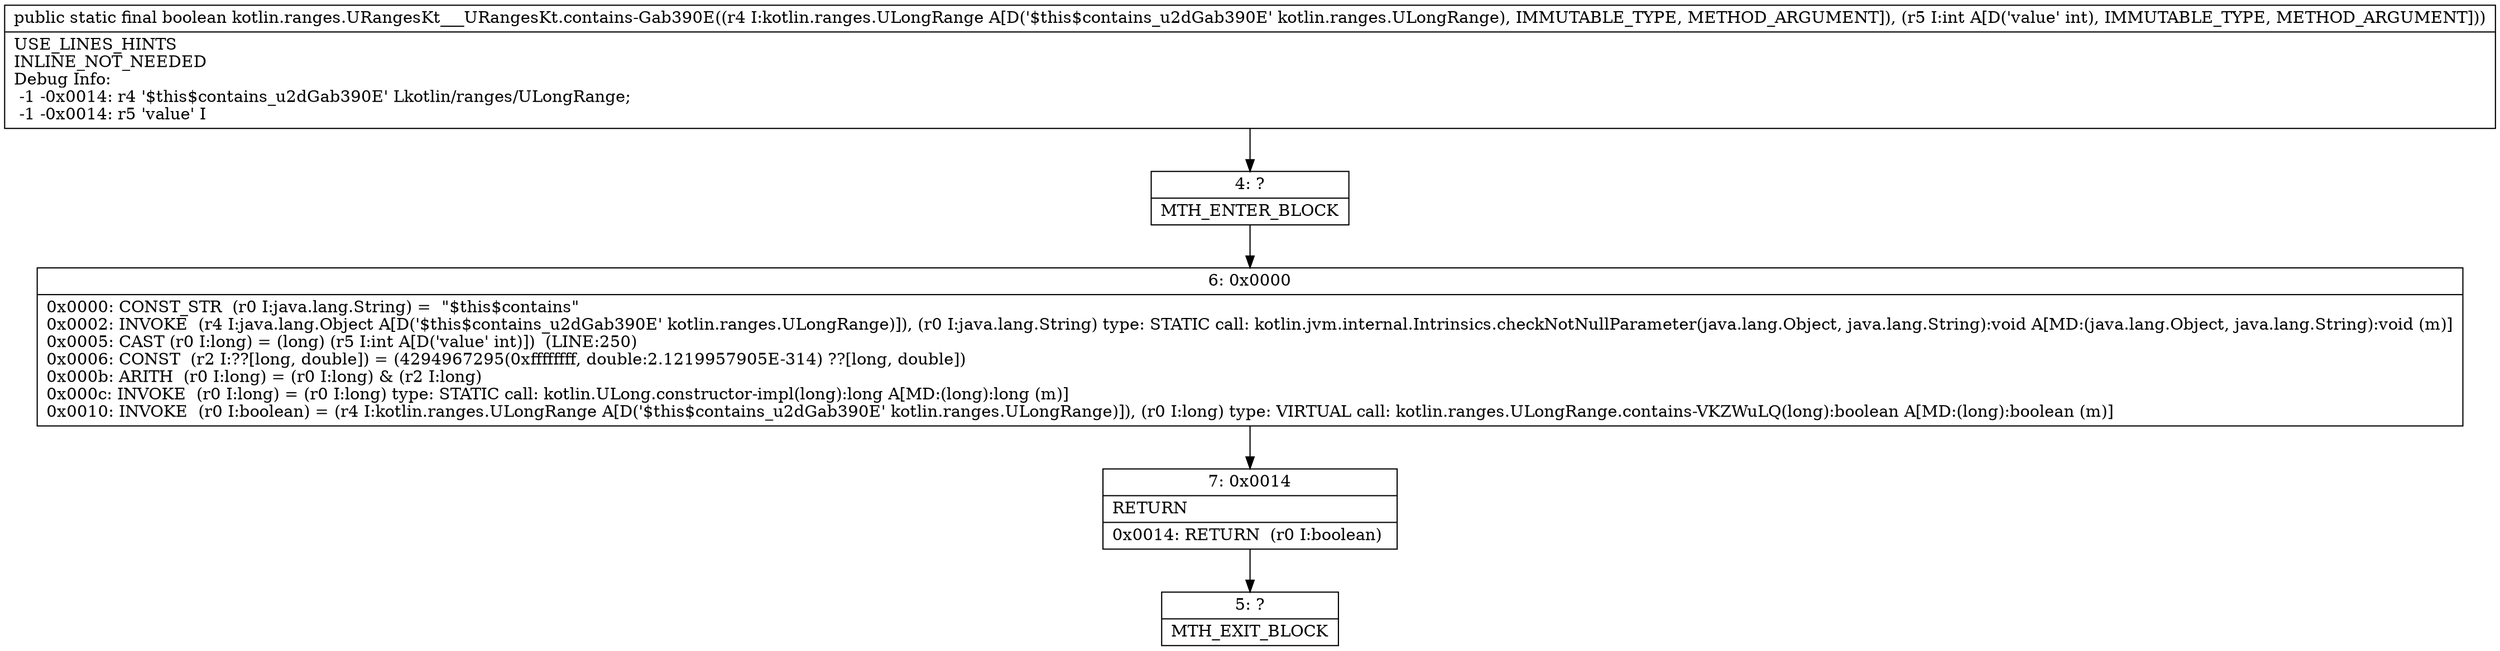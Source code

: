 digraph "CFG forkotlin.ranges.URangesKt___URangesKt.contains\-Gab390E(Lkotlin\/ranges\/ULongRange;I)Z" {
Node_4 [shape=record,label="{4\:\ ?|MTH_ENTER_BLOCK\l}"];
Node_6 [shape=record,label="{6\:\ 0x0000|0x0000: CONST_STR  (r0 I:java.lang.String) =  \"$this$contains\" \l0x0002: INVOKE  (r4 I:java.lang.Object A[D('$this$contains_u2dGab390E' kotlin.ranges.ULongRange)]), (r0 I:java.lang.String) type: STATIC call: kotlin.jvm.internal.Intrinsics.checkNotNullParameter(java.lang.Object, java.lang.String):void A[MD:(java.lang.Object, java.lang.String):void (m)]\l0x0005: CAST (r0 I:long) = (long) (r5 I:int A[D('value' int)])  (LINE:250)\l0x0006: CONST  (r2 I:??[long, double]) = (4294967295(0xffffffff, double:2.1219957905E\-314) ??[long, double]) \l0x000b: ARITH  (r0 I:long) = (r0 I:long) & (r2 I:long) \l0x000c: INVOKE  (r0 I:long) = (r0 I:long) type: STATIC call: kotlin.ULong.constructor\-impl(long):long A[MD:(long):long (m)]\l0x0010: INVOKE  (r0 I:boolean) = (r4 I:kotlin.ranges.ULongRange A[D('$this$contains_u2dGab390E' kotlin.ranges.ULongRange)]), (r0 I:long) type: VIRTUAL call: kotlin.ranges.ULongRange.contains\-VKZWuLQ(long):boolean A[MD:(long):boolean (m)]\l}"];
Node_7 [shape=record,label="{7\:\ 0x0014|RETURN\l|0x0014: RETURN  (r0 I:boolean) \l}"];
Node_5 [shape=record,label="{5\:\ ?|MTH_EXIT_BLOCK\l}"];
MethodNode[shape=record,label="{public static final boolean kotlin.ranges.URangesKt___URangesKt.contains\-Gab390E((r4 I:kotlin.ranges.ULongRange A[D('$this$contains_u2dGab390E' kotlin.ranges.ULongRange), IMMUTABLE_TYPE, METHOD_ARGUMENT]), (r5 I:int A[D('value' int), IMMUTABLE_TYPE, METHOD_ARGUMENT]))  | USE_LINES_HINTS\lINLINE_NOT_NEEDED\lDebug Info:\l  \-1 \-0x0014: r4 '$this$contains_u2dGab390E' Lkotlin\/ranges\/ULongRange;\l  \-1 \-0x0014: r5 'value' I\l}"];
MethodNode -> Node_4;Node_4 -> Node_6;
Node_6 -> Node_7;
Node_7 -> Node_5;
}


